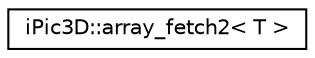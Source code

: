 digraph "Graphical Class Hierarchy"
{
 // INTERACTIVE_SVG=YES
 // LATEX_PDF_SIZE
  edge [fontname="Helvetica",fontsize="10",labelfontname="Helvetica",labelfontsize="10"];
  node [fontname="Helvetica",fontsize="10",shape=record];
  rankdir="LR";
  Node0 [label="iPic3D::array_fetch2\< T \>",height=0.2,width=0.4,color="black", fillcolor="white", style="filled",URL="$d7/da3/classi_pic3_d_1_1array__fetch2.html",tooltip=" "];
}
